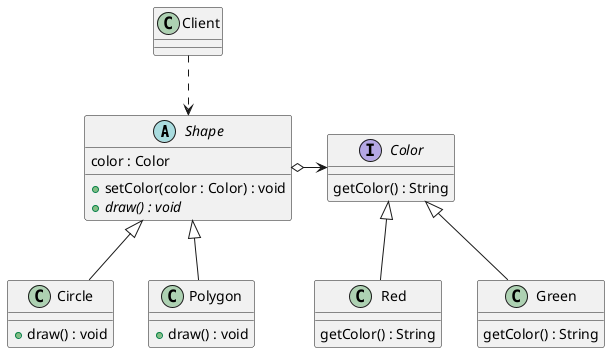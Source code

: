@startuml

abstract class Shape {
  color : Color
  + setColor(color : Color) : void
  + {abstract} draw() : void
}
class Circle {
  + draw() : void
}
class Polygon {
  + draw() : void
}
interface Color {
  getColor() : String
}
class Red {
  getColor() : String
}
class Green {
  getColor() : String
}

Shape <|-- Circle
Shape <|-- Polygon
Color <|-- Red
Color <|-- Green

Shape o-> Color



Client ..> Shape

@enduml